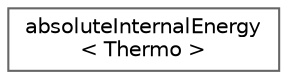 digraph "Graphical Class Hierarchy"
{
 // LATEX_PDF_SIZE
  bgcolor="transparent";
  edge [fontname=Helvetica,fontsize=10,labelfontname=Helvetica,labelfontsize=10];
  node [fontname=Helvetica,fontsize=10,shape=box,height=0.2,width=0.4];
  rankdir="LR";
  Node0 [id="Node000000",label="absoluteInternalEnergy\l\< Thermo \>",height=0.2,width=0.4,color="grey40", fillcolor="white", style="filled",URL="$classFoam_1_1absoluteInternalEnergy.html",tooltip="Thermodynamics mapping class to expose the absolute internal energy functions."];
}
